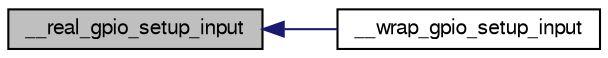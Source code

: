 digraph "__real_gpio_setup_input"
{
  edge [fontname="FreeSans",fontsize="10",labelfontname="FreeSans",labelfontsize="10"];
  node [fontname="FreeSans",fontsize="10",shape=record];
  rankdir="LR";
  Node1 [label="__real_gpio_setup_input",height=0.2,width=0.4,color="black", fillcolor="grey75", style="filled", fontcolor="black"];
  Node1 -> Node2 [dir="back",color="midnightblue",fontsize="10",style="solid",fontname="FreeSans"];
  Node2 [label="__wrap_gpio_setup_input",height=0.2,width=0.4,color="black", fillcolor="white", style="filled",URL="$gpio__ext__common_8c.html#a5cd4c26ee36e74bb1e58a671e27ba951"];
}

